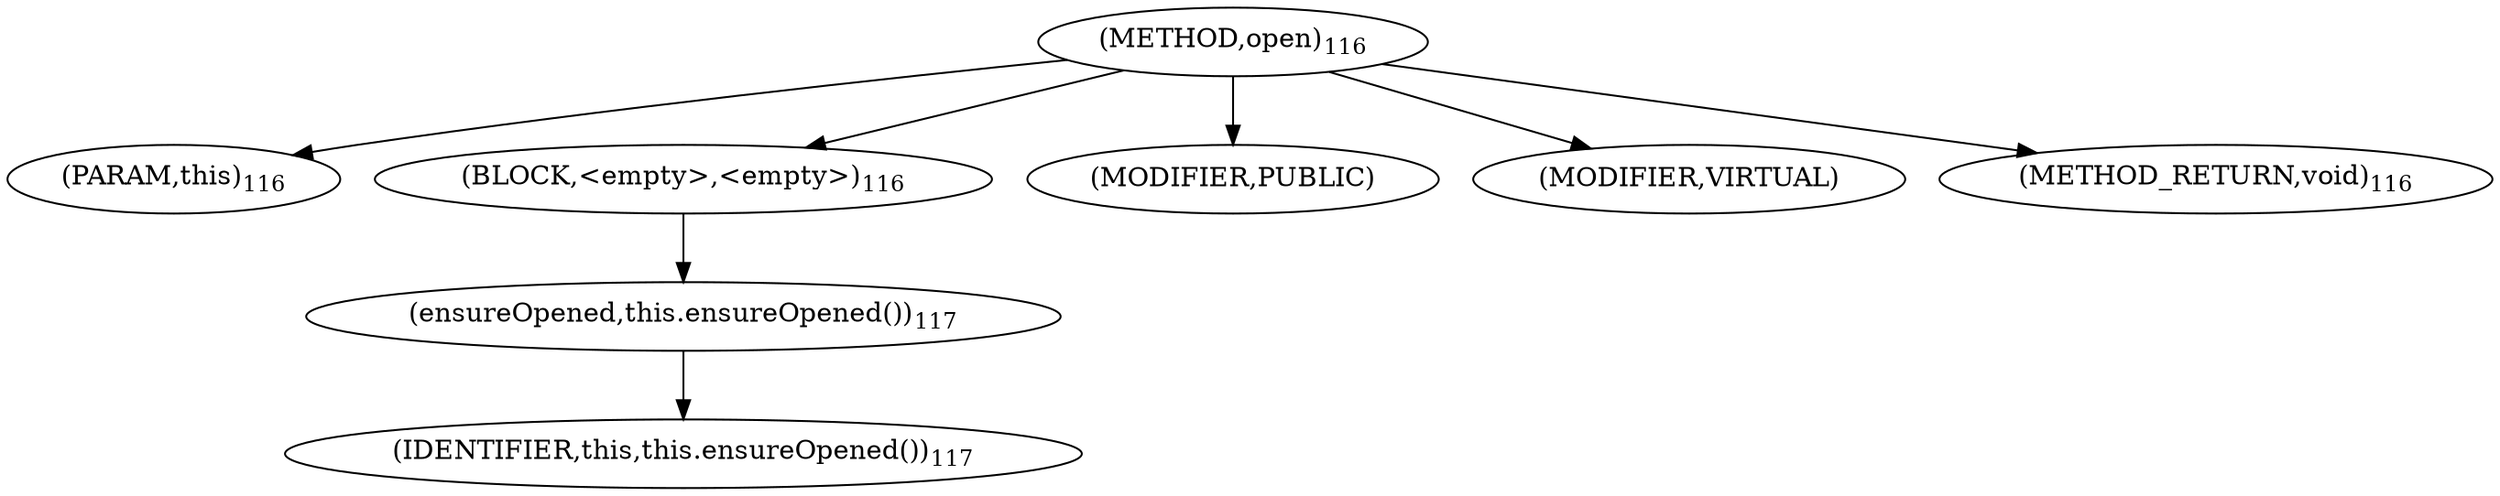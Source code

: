 digraph "open" {  
"99" [label = <(METHOD,open)<SUB>116</SUB>> ]
"13" [label = <(PARAM,this)<SUB>116</SUB>> ]
"100" [label = <(BLOCK,&lt;empty&gt;,&lt;empty&gt;)<SUB>116</SUB>> ]
"101" [label = <(ensureOpened,this.ensureOpened())<SUB>117</SUB>> ]
"12" [label = <(IDENTIFIER,this,this.ensureOpened())<SUB>117</SUB>> ]
"102" [label = <(MODIFIER,PUBLIC)> ]
"103" [label = <(MODIFIER,VIRTUAL)> ]
"104" [label = <(METHOD_RETURN,void)<SUB>116</SUB>> ]
  "99" -> "13" 
  "99" -> "100" 
  "99" -> "102" 
  "99" -> "103" 
  "99" -> "104" 
  "100" -> "101" 
  "101" -> "12" 
}
